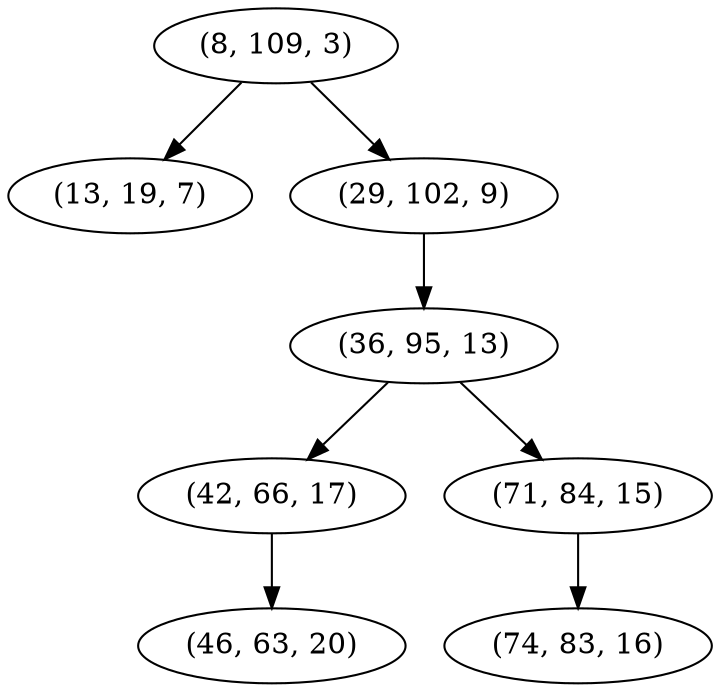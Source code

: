 digraph tree {
    "(8, 109, 3)";
    "(13, 19, 7)";
    "(29, 102, 9)";
    "(36, 95, 13)";
    "(42, 66, 17)";
    "(46, 63, 20)";
    "(71, 84, 15)";
    "(74, 83, 16)";
    "(8, 109, 3)" -> "(13, 19, 7)";
    "(8, 109, 3)" -> "(29, 102, 9)";
    "(29, 102, 9)" -> "(36, 95, 13)";
    "(36, 95, 13)" -> "(42, 66, 17)";
    "(36, 95, 13)" -> "(71, 84, 15)";
    "(42, 66, 17)" -> "(46, 63, 20)";
    "(71, 84, 15)" -> "(74, 83, 16)";
}
